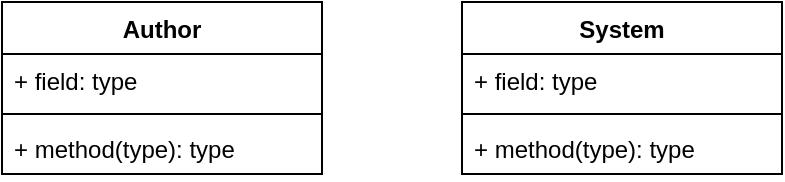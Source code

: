 <mxfile version="24.8.0">
  <diagram name="Page-1" id="E9FQwkqqb1RE17OgnNJm">
    <mxGraphModel dx="1050" dy="522" grid="1" gridSize="10" guides="1" tooltips="1" connect="1" arrows="1" fold="1" page="1" pageScale="1" pageWidth="850" pageHeight="1100" math="0" shadow="0">
      <root>
        <mxCell id="0" />
        <mxCell id="1" parent="0" />
        <mxCell id="FFobNiEl_I5hDZ-hdiMS-1" value="Author" style="swimlane;fontStyle=1;align=center;verticalAlign=top;childLayout=stackLayout;horizontal=1;startSize=26;horizontalStack=0;resizeParent=1;resizeParentMax=0;resizeLast=0;collapsible=1;marginBottom=0;whiteSpace=wrap;html=1;" vertex="1" parent="1">
          <mxGeometry x="230" y="190" width="160" height="86" as="geometry" />
        </mxCell>
        <mxCell id="FFobNiEl_I5hDZ-hdiMS-2" value="+ field: type" style="text;strokeColor=none;fillColor=none;align=left;verticalAlign=top;spacingLeft=4;spacingRight=4;overflow=hidden;rotatable=0;points=[[0,0.5],[1,0.5]];portConstraint=eastwest;whiteSpace=wrap;html=1;" vertex="1" parent="FFobNiEl_I5hDZ-hdiMS-1">
          <mxGeometry y="26" width="160" height="26" as="geometry" />
        </mxCell>
        <mxCell id="FFobNiEl_I5hDZ-hdiMS-3" value="" style="line;strokeWidth=1;fillColor=none;align=left;verticalAlign=middle;spacingTop=-1;spacingLeft=3;spacingRight=3;rotatable=0;labelPosition=right;points=[];portConstraint=eastwest;strokeColor=inherit;" vertex="1" parent="FFobNiEl_I5hDZ-hdiMS-1">
          <mxGeometry y="52" width="160" height="8" as="geometry" />
        </mxCell>
        <mxCell id="FFobNiEl_I5hDZ-hdiMS-4" value="+ method(type): type" style="text;strokeColor=none;fillColor=none;align=left;verticalAlign=top;spacingLeft=4;spacingRight=4;overflow=hidden;rotatable=0;points=[[0,0.5],[1,0.5]];portConstraint=eastwest;whiteSpace=wrap;html=1;" vertex="1" parent="FFobNiEl_I5hDZ-hdiMS-1">
          <mxGeometry y="60" width="160" height="26" as="geometry" />
        </mxCell>
        <mxCell id="FFobNiEl_I5hDZ-hdiMS-5" value="System" style="swimlane;fontStyle=1;align=center;verticalAlign=top;childLayout=stackLayout;horizontal=1;startSize=26;horizontalStack=0;resizeParent=1;resizeParentMax=0;resizeLast=0;collapsible=1;marginBottom=0;whiteSpace=wrap;html=1;" vertex="1" parent="1">
          <mxGeometry x="460" y="190" width="160" height="86" as="geometry" />
        </mxCell>
        <mxCell id="FFobNiEl_I5hDZ-hdiMS-6" value="+ field: type" style="text;strokeColor=none;fillColor=none;align=left;verticalAlign=top;spacingLeft=4;spacingRight=4;overflow=hidden;rotatable=0;points=[[0,0.5],[1,0.5]];portConstraint=eastwest;whiteSpace=wrap;html=1;" vertex="1" parent="FFobNiEl_I5hDZ-hdiMS-5">
          <mxGeometry y="26" width="160" height="26" as="geometry" />
        </mxCell>
        <mxCell id="FFobNiEl_I5hDZ-hdiMS-7" value="" style="line;strokeWidth=1;fillColor=none;align=left;verticalAlign=middle;spacingTop=-1;spacingLeft=3;spacingRight=3;rotatable=0;labelPosition=right;points=[];portConstraint=eastwest;strokeColor=inherit;" vertex="1" parent="FFobNiEl_I5hDZ-hdiMS-5">
          <mxGeometry y="52" width="160" height="8" as="geometry" />
        </mxCell>
        <mxCell id="FFobNiEl_I5hDZ-hdiMS-8" value="+ method(type): type" style="text;strokeColor=none;fillColor=none;align=left;verticalAlign=top;spacingLeft=4;spacingRight=4;overflow=hidden;rotatable=0;points=[[0,0.5],[1,0.5]];portConstraint=eastwest;whiteSpace=wrap;html=1;" vertex="1" parent="FFobNiEl_I5hDZ-hdiMS-5">
          <mxGeometry y="60" width="160" height="26" as="geometry" />
        </mxCell>
      </root>
    </mxGraphModel>
  </diagram>
</mxfile>
